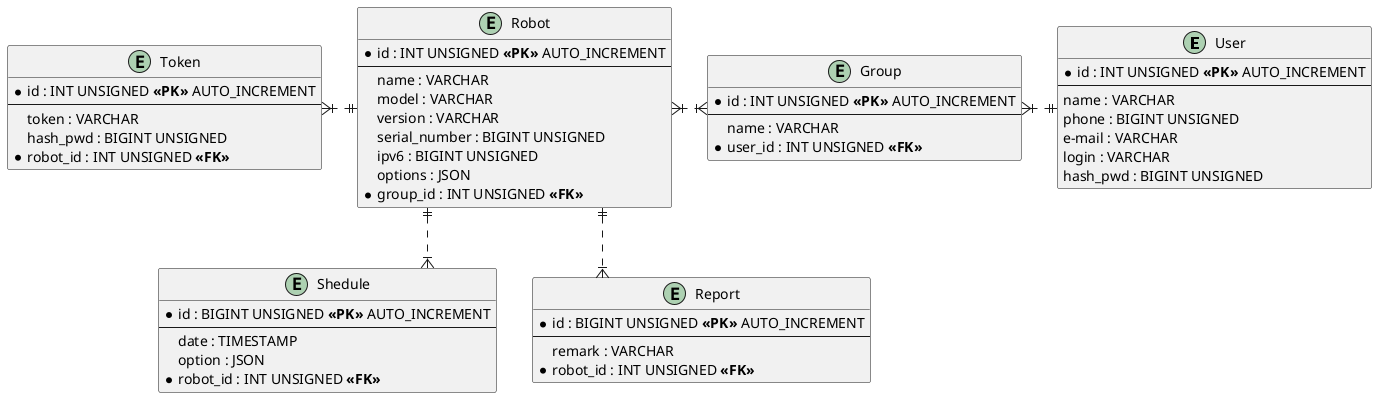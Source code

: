 @startuml ERD Robot VC

skinparam linetype ortho

entity "User" as user {
    *id : INT UNSIGNED **<<PK>>** AUTO_INCREMENT
    --
    name : VARCHAR
    phone : BIGINT UNSIGNED
    e-mail : VARCHAR
    login : VARCHAR
    hash_pwd : BIGINT UNSIGNED
}

entity "Group" as grp {
    *id : INT UNSIGNED **<<PK>>** AUTO_INCREMENT
    --
    name : VARCHAR
    *user_id : INT UNSIGNED **<<FK>>**
}

entity "Robot" as robot {
    *id : INT UNSIGNED **<<PK>>** AUTO_INCREMENT
    --
    name : VARCHAR
    model : VARCHAR
    version : VARCHAR
    serial_number : BIGINT UNSIGNED
    ipv6 : BIGINT UNSIGNED
    options : JSON
    *group_id : INT UNSIGNED **<<FK>>**
}

entity "Token" as token {
    *id : INT UNSIGNED **<<PK>>** AUTO_INCREMENT
    --
    token : VARCHAR
    hash_pwd : BIGINT UNSIGNED
    *robot_id : INT UNSIGNED **<<FK>>**
}

entity "Shedule" as shedule {
    *id : BIGINT UNSIGNED **<<PK>>** AUTO_INCREMENT
    --
    date : TIMESTAMP
    option : JSON
    *robot_id : INT UNSIGNED **<<FK>>**
}

entity "Report" as report {
    *id : BIGINT UNSIGNED **<<PK>>** AUTO_INCREMENT
    --
    remark : VARCHAR
    *robot_id : INT UNSIGNED **<<FK>>**
}

token }|.right.|| robot
grp }|.left.|{ robot
grp }|.right.|| user
robot ||.down.|{ report
robot ||.down.|{ shedule

@enduml